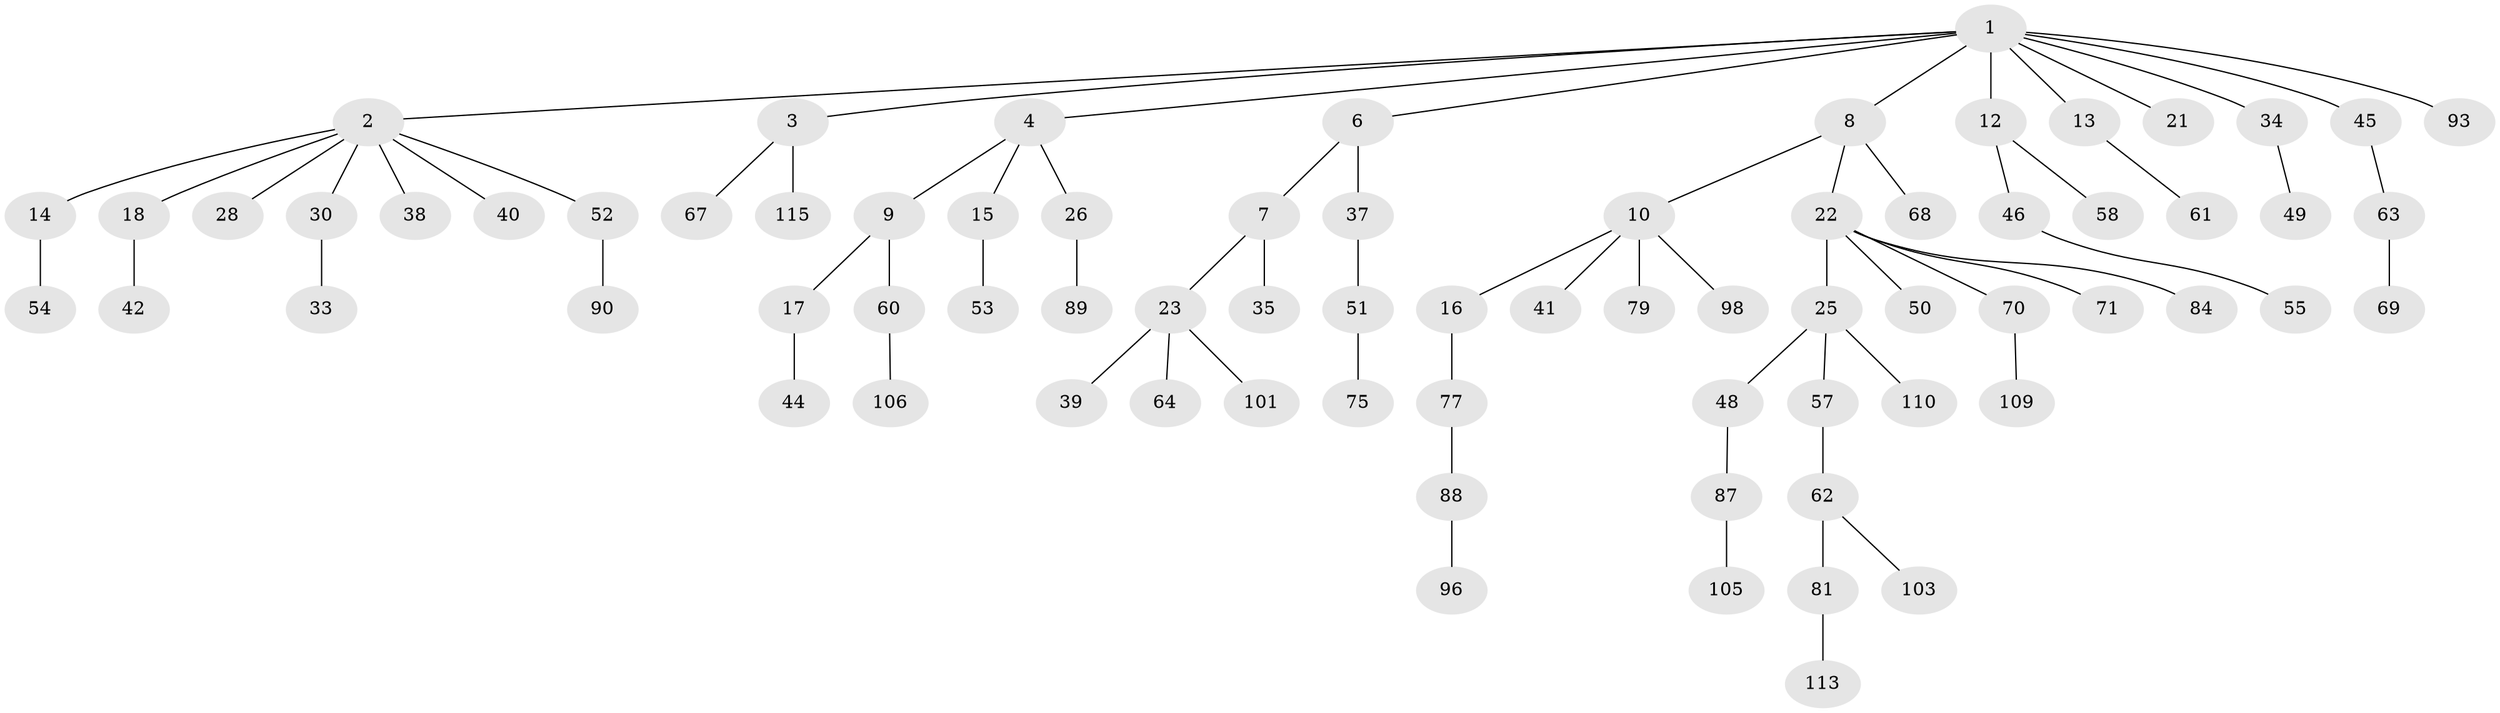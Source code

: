 // original degree distribution, {7: 0.017391304347826087, 3: 0.14782608695652175, 5: 0.008695652173913044, 6: 0.017391304347826087, 4: 0.06086956521739131, 2: 0.2782608695652174, 1: 0.46956521739130436}
// Generated by graph-tools (version 1.1) at 2025/11/02/27/25 16:11:26]
// undirected, 75 vertices, 74 edges
graph export_dot {
graph [start="1"]
  node [color=gray90,style=filled];
  1 [super="+5"];
  2 [super="+20"];
  3 [super="+29"];
  4 [super="+80"];
  6 [super="+56"];
  7 [super="+47"];
  8 [super="+11"];
  9 [super="+31"];
  10 [super="+19"];
  12 [super="+97"];
  13;
  14 [super="+86"];
  15 [super="+76"];
  16 [super="+32"];
  17 [super="+74"];
  18;
  21 [super="+73"];
  22 [super="+27"];
  23 [super="+24"];
  25 [super="+36"];
  26;
  28;
  30 [super="+65"];
  33 [super="+43"];
  34 [super="+92"];
  35;
  37;
  38;
  39 [super="+72"];
  40;
  41 [super="+108"];
  42;
  44;
  45 [super="+59"];
  46 [super="+112"];
  48;
  49;
  50;
  51;
  52 [super="+95"];
  53;
  54 [super="+102"];
  55 [super="+94"];
  57;
  58 [super="+85"];
  60 [super="+66"];
  61;
  62 [super="+82"];
  63 [super="+99"];
  64;
  67;
  68 [super="+78"];
  69;
  70;
  71 [super="+83"];
  75;
  77;
  79 [super="+91"];
  81 [super="+100"];
  84;
  87;
  88 [super="+114"];
  89;
  90;
  93;
  96 [super="+111"];
  98;
  101;
  103 [super="+104"];
  105 [super="+107"];
  106;
  109;
  110;
  113;
  115;
  1 -- 2;
  1 -- 3;
  1 -- 4;
  1 -- 8;
  1 -- 13;
  1 -- 21;
  1 -- 34;
  1 -- 93;
  1 -- 6;
  1 -- 12;
  1 -- 45;
  2 -- 14;
  2 -- 18;
  2 -- 30;
  2 -- 38;
  2 -- 40;
  2 -- 28;
  2 -- 52;
  3 -- 115;
  3 -- 67;
  4 -- 9;
  4 -- 15;
  4 -- 26;
  6 -- 7;
  6 -- 37;
  7 -- 23;
  7 -- 35;
  8 -- 10;
  8 -- 68;
  8 -- 22;
  9 -- 17;
  9 -- 60;
  10 -- 16;
  10 -- 41;
  10 -- 79;
  10 -- 98;
  12 -- 46;
  12 -- 58;
  13 -- 61;
  14 -- 54;
  15 -- 53;
  16 -- 77;
  17 -- 44;
  18 -- 42;
  22 -- 25;
  22 -- 71;
  22 -- 70;
  22 -- 50;
  22 -- 84;
  23 -- 101;
  23 -- 64;
  23 -- 39;
  25 -- 110;
  25 -- 48;
  25 -- 57;
  26 -- 89;
  30 -- 33;
  34 -- 49;
  37 -- 51;
  45 -- 63;
  46 -- 55;
  48 -- 87;
  51 -- 75;
  52 -- 90;
  57 -- 62;
  60 -- 106;
  62 -- 81;
  62 -- 103;
  63 -- 69;
  70 -- 109;
  77 -- 88;
  81 -- 113;
  87 -- 105;
  88 -- 96;
}
